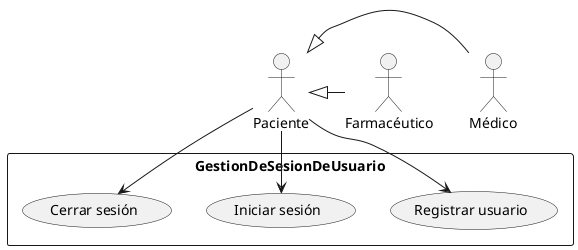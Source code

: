 @startuml GestionDeSesionDeUsuarioUseCaseDiagram

actor paciente as "Paciente"

actor medico as "Médico"
actor farmaceutico as "Farmacéutico"


rectangle GestionDeSesionDeUsuario {
    usecase registrarUsuario as "Registrar usuario"
    usecase iniciarSesion as "Iniciar sesión"
    usecase cerrarSesion as "Cerrar sesión"
}


paciente <|- medico
paciente <|- farmaceutico
paciente-->registrarUsuario
paciente-->iniciarSesion
paciente-->cerrarSesion


@enduml